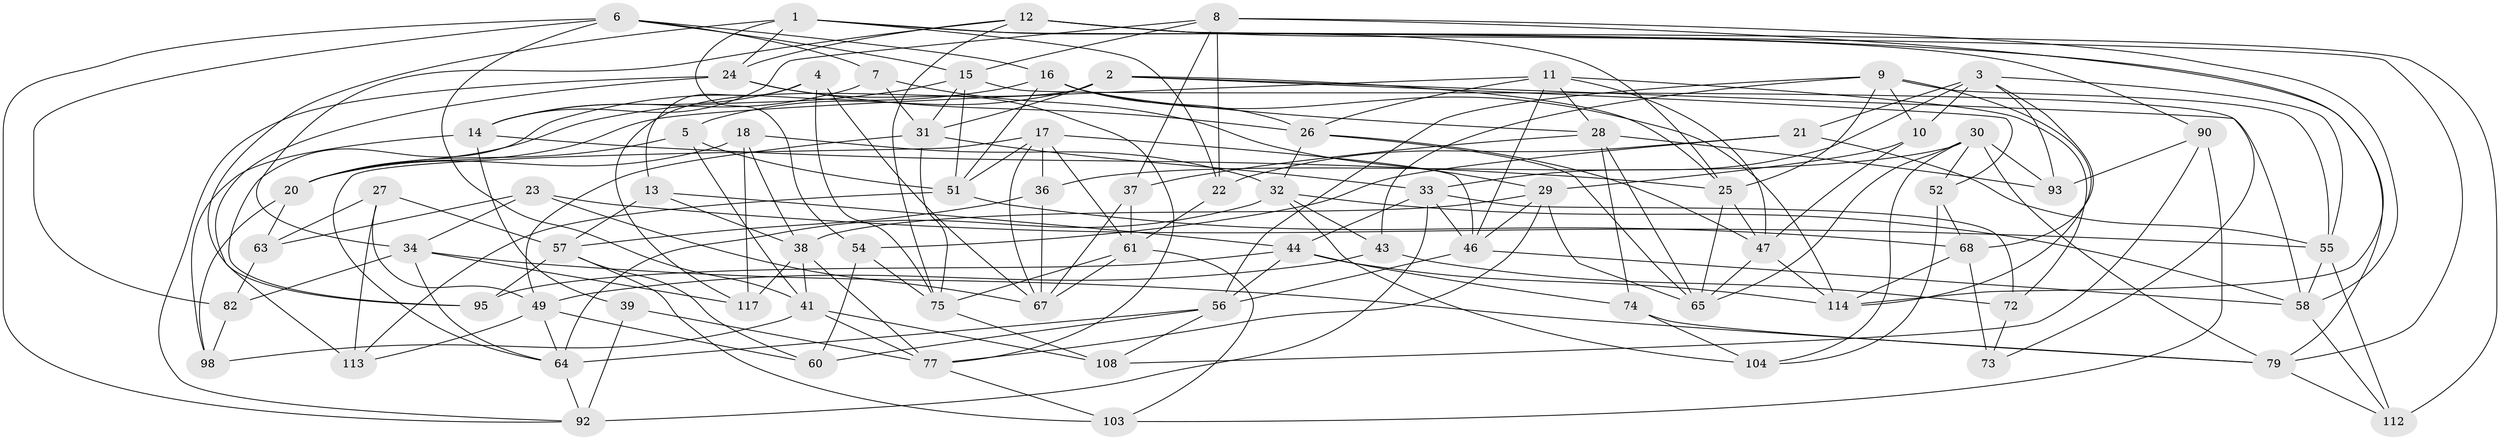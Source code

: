 // original degree distribution, {4: 1.0}
// Generated by graph-tools (version 1.1) at 2025/11/02/27/25 16:11:48]
// undirected, 76 vertices, 194 edges
graph export_dot {
graph [start="1"]
  node [color=gray90,style=filled];
  1 [super="+19"];
  2 [super="+50"];
  3 [super="+107"];
  4;
  5;
  6 [super="+89"];
  7;
  8 [super="+42"];
  9 [super="+116"];
  10;
  11 [super="+119"];
  12 [super="+120"];
  13;
  14 [super="+85"];
  15 [super="+69"];
  16 [super="+109"];
  17 [super="+40"];
  18;
  20 [super="+45"];
  21;
  22;
  23;
  24 [super="+110"];
  25 [super="+66"];
  26 [super="+71"];
  27;
  28 [super="+70"];
  29 [super="+35"];
  30 [super="+81"];
  31 [super="+48"];
  32 [super="+94"];
  33 [super="+78"];
  34 [super="+91"];
  36;
  37;
  38 [super="+86"];
  39;
  41 [super="+83"];
  43;
  44 [super="+76"];
  46 [super="+53"];
  47 [super="+87"];
  49 [super="+115"];
  51 [super="+99"];
  52;
  54;
  55 [super="+62"];
  56 [super="+59"];
  57 [super="+111"];
  58 [super="+80"];
  60;
  61 [super="+88"];
  63;
  64 [super="+84"];
  65 [super="+102"];
  67 [super="+97"];
  68 [super="+105"];
  72;
  73;
  74;
  75 [super="+100"];
  77 [super="+101"];
  79 [super="+96"];
  82;
  90;
  92 [super="+106"];
  93;
  95;
  98;
  103;
  104;
  108;
  112;
  113;
  114 [super="+118"];
  117;
  1 -- 22;
  1 -- 25;
  1 -- 79;
  1 -- 54;
  1 -- 95;
  1 -- 24;
  2 -- 31;
  2 -- 52;
  2 -- 117;
  2 -- 73;
  2 -- 25;
  2 -- 5;
  3 -- 68;
  3 -- 21;
  3 -- 55;
  3 -- 33;
  3 -- 10;
  3 -- 93;
  4 -- 13;
  4 -- 67;
  4 -- 14;
  4 -- 75;
  5 -- 51;
  5 -- 20;
  5 -- 41;
  6 -- 7;
  6 -- 15;
  6 -- 82;
  6 -- 16;
  6 -- 41;
  6 -- 92;
  7 -- 29;
  7 -- 31;
  7 -- 14;
  8 -- 14;
  8 -- 37;
  8 -- 114;
  8 -- 58;
  8 -- 22;
  8 -- 15;
  9 -- 56;
  9 -- 55;
  9 -- 114;
  9 -- 10;
  9 -- 43;
  9 -- 25;
  10 -- 47;
  10 -- 29;
  11 -- 47;
  11 -- 26;
  11 -- 72;
  11 -- 28;
  11 -- 20;
  11 -- 46;
  12 -- 24;
  12 -- 112;
  12 -- 79;
  12 -- 90;
  12 -- 75;
  12 -- 34;
  13 -- 38;
  13 -- 57;
  13 -- 44;
  14 -- 39;
  14 -- 98;
  14 -- 25;
  15 -- 31;
  15 -- 51;
  15 -- 58;
  15 -- 20;
  16 -- 28;
  16 -- 51;
  16 -- 26;
  16 -- 114;
  16 -- 95;
  17 -- 64;
  17 -- 46;
  17 -- 61;
  17 -- 67;
  17 -- 36;
  17 -- 51;
  18 -- 20;
  18 -- 32;
  18 -- 117;
  18 -- 38;
  20 -- 63;
  20 -- 98;
  21 -- 55;
  21 -- 22;
  21 -- 54;
  22 -- 61;
  23 -- 67;
  23 -- 63;
  23 -- 55;
  23 -- 34;
  24 -- 26;
  24 -- 77;
  24 -- 92;
  24 -- 113;
  25 -- 47;
  25 -- 65;
  26 -- 32;
  26 -- 47;
  26 -- 65;
  27 -- 63;
  27 -- 113;
  27 -- 49;
  27 -- 57;
  28 -- 74;
  28 -- 65;
  28 -- 93;
  28 -- 37;
  29 -- 38;
  29 -- 46;
  29 -- 65;
  29 -- 77;
  30 -- 36;
  30 -- 79;
  30 -- 65;
  30 -- 104;
  30 -- 52;
  30 -- 93;
  31 -- 33;
  31 -- 75;
  31 -- 49;
  32 -- 43;
  32 -- 58;
  32 -- 104;
  32 -- 64;
  33 -- 72;
  33 -- 44;
  33 -- 46;
  33 -- 92;
  34 -- 64;
  34 -- 82;
  34 -- 79;
  34 -- 117;
  36 -- 67;
  36 -- 57;
  37 -- 61;
  37 -- 67;
  38 -- 117;
  38 -- 77;
  38 -- 41;
  39 -- 92 [weight=2];
  39 -- 77;
  41 -- 77;
  41 -- 98;
  41 -- 108;
  43 -- 72;
  43 -- 49;
  44 -- 74;
  44 -- 114;
  44 -- 56;
  44 -- 95;
  46 -- 56;
  46 -- 58;
  47 -- 65;
  47 -- 114;
  49 -- 113;
  49 -- 60;
  49 -- 64;
  51 -- 113;
  51 -- 68;
  52 -- 104;
  52 -- 68;
  54 -- 60;
  54 -- 75;
  55 -- 112;
  55 -- 58;
  56 -- 108;
  56 -- 64;
  56 -- 60;
  57 -- 95;
  57 -- 60;
  57 -- 103;
  58 -- 112;
  61 -- 75;
  61 -- 103;
  61 -- 67;
  63 -- 82;
  64 -- 92;
  68 -- 73 [weight=2];
  68 -- 114;
  72 -- 73;
  74 -- 104;
  74 -- 79;
  75 -- 108;
  77 -- 103;
  79 -- 112;
  82 -- 98;
  90 -- 108;
  90 -- 103;
  90 -- 93;
}
